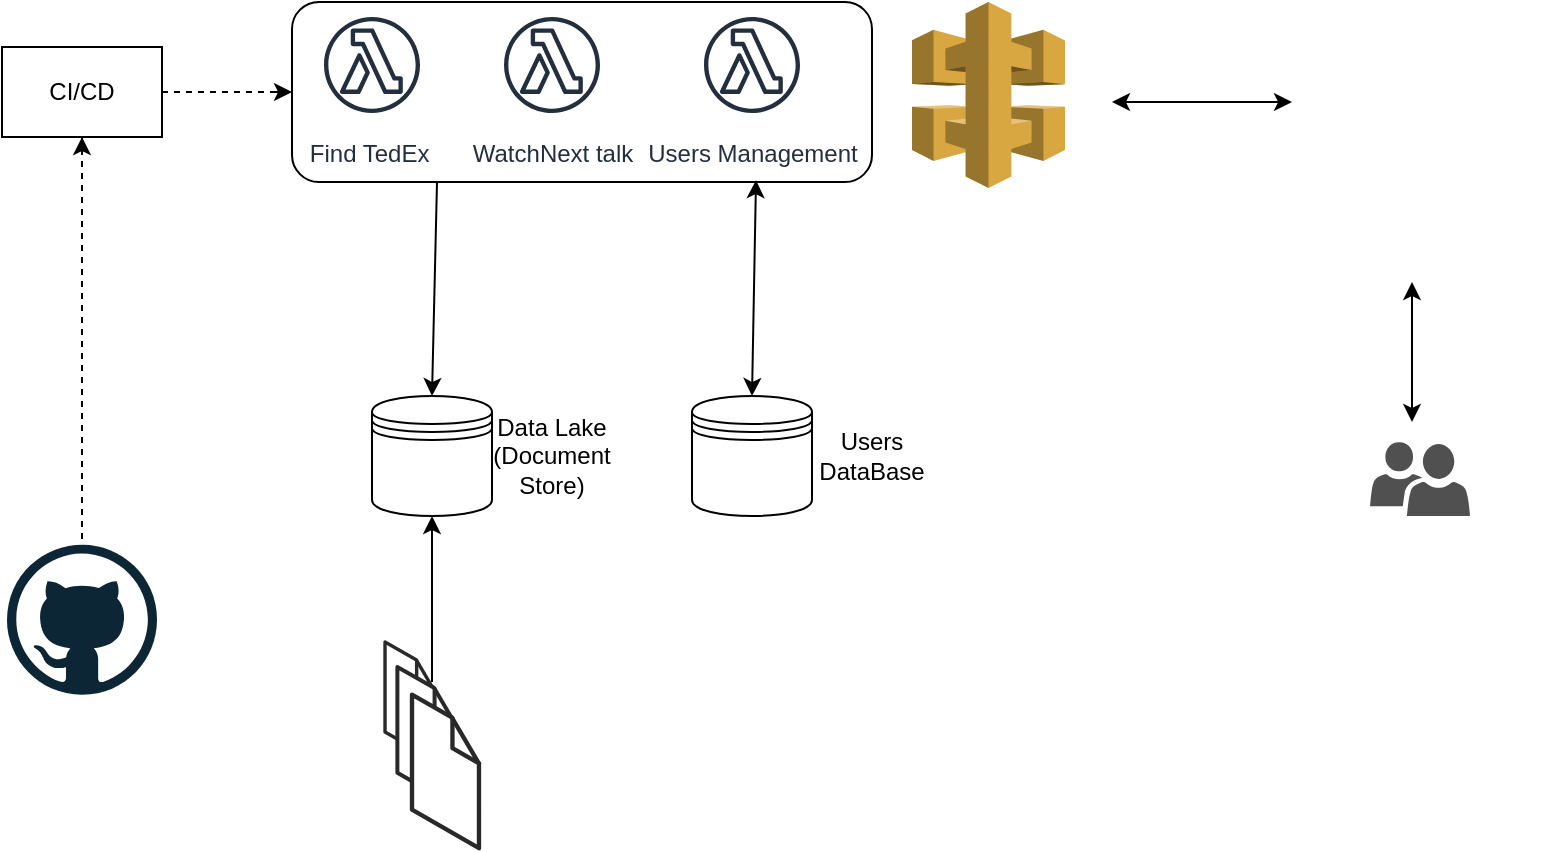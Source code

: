 <mxfile version="13.0.9" type="github"><diagram id="xSwQsNHX_a4bN7xJ4ANp" name="Page-1"><mxGraphModel dx="1955" dy="896" grid="1" gridSize="10" guides="1" tooltips="1" connect="1" arrows="1" fold="1" page="1" pageScale="1" pageWidth="827" pageHeight="1169" math="0" shadow="0"><root><mxCell id="0"/><mxCell id="1" parent="0"/><mxCell id="nG0uS29rBAO2VkAjnScJ-1" value="" style="dashed=0;outlineConnect=0;html=1;align=center;labelPosition=center;verticalLabelPosition=bottom;verticalAlign=top;shape=mxgraph.weblogos.github" vertex="1" parent="1"><mxGeometry x="37.5" y="421.33" width="75" height="75" as="geometry"/></mxCell><mxCell id="nG0uS29rBAO2VkAjnScJ-2" value="" style="rounded=1;whiteSpace=wrap;html=1;" vertex="1" parent="1"><mxGeometry x="180" y="150" width="290" height="90" as="geometry"/></mxCell><mxCell id="nG0uS29rBAO2VkAjnScJ-7" value="Find TedEx&amp;nbsp;" style="outlineConnect=0;fontColor=#232F3E;gradientColor=none;strokeColor=#232F3E;fillColor=#ffffff;dashed=0;verticalLabelPosition=bottom;verticalAlign=top;align=center;html=1;fontSize=12;fontStyle=0;aspect=fixed;shape=mxgraph.aws4.resourceIcon;resIcon=mxgraph.aws4.lambda_function;" vertex="1" parent="1"><mxGeometry x="190" y="151.5" width="60" height="60" as="geometry"/></mxCell><mxCell id="nG0uS29rBAO2VkAjnScJ-10" value="WatchNext talk" style="outlineConnect=0;fontColor=#232F3E;gradientColor=none;strokeColor=#232F3E;fillColor=#ffffff;dashed=0;verticalLabelPosition=bottom;verticalAlign=top;align=center;html=1;fontSize=12;fontStyle=0;aspect=fixed;shape=mxgraph.aws4.resourceIcon;resIcon=mxgraph.aws4.lambda_function;" vertex="1" parent="1"><mxGeometry x="280" y="151.5" width="60" height="60" as="geometry"/></mxCell><mxCell id="nG0uS29rBAO2VkAjnScJ-17" value="Users Management&lt;br&gt;" style="outlineConnect=0;fontColor=#232F3E;gradientColor=none;strokeColor=#232F3E;fillColor=#ffffff;dashed=0;verticalLabelPosition=bottom;verticalAlign=top;align=center;html=1;fontSize=12;fontStyle=0;aspect=fixed;shape=mxgraph.aws4.resourceIcon;resIcon=mxgraph.aws4.lambda_function;" vertex="1" parent="1"><mxGeometry x="380" y="151.5" width="60" height="60" as="geometry"/></mxCell><mxCell id="nG0uS29rBAO2VkAjnScJ-20" value="" style="shape=image;html=1;verticalAlign=top;verticalLabelPosition=bottom;labelBackgroundColor=#ffffff;imageAspect=0;aspect=fixed;image=https://cdn2.iconfinder.com/data/icons/freecns-cumulus/16/519964-027_Smartphone-128.png" vertex="1" parent="1"><mxGeometry x="680" y="150" width="128" height="128" as="geometry"/></mxCell><mxCell id="nG0uS29rBAO2VkAjnScJ-22" value="" style="outlineConnect=0;dashed=0;verticalLabelPosition=bottom;verticalAlign=top;align=center;html=1;shape=mxgraph.aws3.api_gateway;fillColor=#D9A741;gradientColor=none;" vertex="1" parent="1"><mxGeometry x="490" y="150" width="76.5" height="93" as="geometry"/></mxCell><mxCell id="nG0uS29rBAO2VkAjnScJ-23" value="" style="endArrow=classic;startArrow=classic;html=1;entryX=0;entryY=0.391;entryDx=0;entryDy=0;entryPerimeter=0;" edge="1" parent="1" target="nG0uS29rBAO2VkAjnScJ-20"><mxGeometry width="50" height="50" relative="1" as="geometry"><mxPoint x="590" y="200" as="sourcePoint"/><mxPoint x="520" y="300" as="targetPoint"/></mxGeometry></mxCell><mxCell id="nG0uS29rBAO2VkAjnScJ-24" value="" style="endArrow=classic;startArrow=classic;html=1;" edge="1" parent="1"><mxGeometry width="50" height="50" relative="1" as="geometry"><mxPoint x="740" y="360" as="sourcePoint"/><mxPoint x="740" y="290" as="targetPoint"/></mxGeometry></mxCell><mxCell id="nG0uS29rBAO2VkAjnScJ-25" value="" style="pointerEvents=1;shadow=0;dashed=0;html=1;strokeColor=none;labelPosition=center;verticalLabelPosition=bottom;verticalAlign=top;align=center;fillColor=#505050;shape=mxgraph.mscae.intune.user_group" vertex="1" parent="1"><mxGeometry x="719" y="370" width="50" height="37" as="geometry"/></mxCell><mxCell id="nG0uS29rBAO2VkAjnScJ-27" value="" style="endArrow=classic;html=1;exitX=0.25;exitY=1;exitDx=0;exitDy=0;entryX=0.5;entryY=0;entryDx=0;entryDy=0;" edge="1" parent="1" source="nG0uS29rBAO2VkAjnScJ-2" target="nG0uS29rBAO2VkAjnScJ-29"><mxGeometry width="50" height="50" relative="1" as="geometry"><mxPoint x="250" y="290" as="sourcePoint"/><mxPoint x="253" y="340" as="targetPoint"/></mxGeometry></mxCell><mxCell id="nG0uS29rBAO2VkAjnScJ-29" value="" style="shape=datastore;whiteSpace=wrap;html=1;" vertex="1" parent="1"><mxGeometry x="220" y="347" width="60" height="60" as="geometry"/></mxCell><mxCell id="nG0uS29rBAO2VkAjnScJ-32" value="" style="shape=datastore;whiteSpace=wrap;html=1;" vertex="1" parent="1"><mxGeometry x="380" y="347" width="60" height="60" as="geometry"/></mxCell><mxCell id="nG0uS29rBAO2VkAjnScJ-36" value="" style="verticalLabelPosition=bottom;html=1;verticalAlign=top;strokeWidth=1;align=center;outlineConnect=0;dashed=0;outlineConnect=0;shape=mxgraph.aws3d.file;aspect=fixed;strokeColor=#292929;" vertex="1" parent="1"><mxGeometry x="226.51" y="470" width="26.18" height="60" as="geometry"/></mxCell><mxCell id="nG0uS29rBAO2VkAjnScJ-37" value="" style="verticalLabelPosition=bottom;html=1;verticalAlign=top;strokeWidth=1;align=center;outlineConnect=0;dashed=0;outlineConnect=0;shape=mxgraph.aws3d.file;aspect=fixed;strokeColor=#292929;" vertex="1" parent="1"><mxGeometry x="232.69" y="482.5" width="30.8" height="70.6" as="geometry"/></mxCell><mxCell id="nG0uS29rBAO2VkAjnScJ-38" value="" style="verticalLabelPosition=bottom;html=1;verticalAlign=top;strokeWidth=1;align=center;outlineConnect=0;dashed=0;outlineConnect=0;shape=mxgraph.aws3d.file;aspect=fixed;strokeColor=#292929;" vertex="1" parent="1"><mxGeometry x="240" y="496.33" width="33.49" height="76.77" as="geometry"/></mxCell><mxCell id="nG0uS29rBAO2VkAjnScJ-40" value="" style="endArrow=classic;html=1;entryX=0.5;entryY=1;entryDx=0;entryDy=0;exitX=0.562;exitY=0.106;exitDx=0;exitDy=0;exitPerimeter=0;" edge="1" parent="1" source="nG0uS29rBAO2VkAjnScJ-37" target="nG0uS29rBAO2VkAjnScJ-29"><mxGeometry width="50" height="50" relative="1" as="geometry"><mxPoint x="320" y="480" as="sourcePoint"/><mxPoint x="300" y="430" as="targetPoint"/></mxGeometry></mxCell><mxCell id="nG0uS29rBAO2VkAjnScJ-41" value="Data Lake&lt;br&gt;(Document Store)" style="text;html=1;strokeColor=none;fillColor=none;align=center;verticalAlign=middle;whiteSpace=wrap;rounded=0;" vertex="1" parent="1"><mxGeometry x="290" y="367" width="40" height="20" as="geometry"/></mxCell><mxCell id="nG0uS29rBAO2VkAjnScJ-42" value="Users DataBase" style="text;html=1;strokeColor=none;fillColor=none;align=center;verticalAlign=middle;whiteSpace=wrap;rounded=0;" vertex="1" parent="1"><mxGeometry x="450" y="367" width="40" height="20" as="geometry"/></mxCell><mxCell id="nG0uS29rBAO2VkAjnScJ-43" value="" style="endArrow=classic;startArrow=classic;html=1;exitX=0.5;exitY=0;exitDx=0;exitDy=0;entryX=0.8;entryY=0.99;entryDx=0;entryDy=0;entryPerimeter=0;" edge="1" parent="1" source="nG0uS29rBAO2VkAjnScJ-32" target="nG0uS29rBAO2VkAjnScJ-2"><mxGeometry width="50" height="50" relative="1" as="geometry"><mxPoint x="290" y="420" as="sourcePoint"/><mxPoint x="405" y="240" as="targetPoint"/></mxGeometry></mxCell><mxCell id="nG0uS29rBAO2VkAjnScJ-44" value="CI/CD" style="rounded=0;whiteSpace=wrap;html=1;" vertex="1" parent="1"><mxGeometry x="35" y="172.5" width="80" height="45" as="geometry"/></mxCell><mxCell id="nG0uS29rBAO2VkAjnScJ-47" value="" style="endArrow=none;dashed=1;html=1;exitX=0.5;exitY=1;exitDx=0;exitDy=0;" edge="1" parent="1" source="nG0uS29rBAO2VkAjnScJ-44" target="nG0uS29rBAO2VkAjnScJ-1"><mxGeometry width="50" height="50" relative="1" as="geometry"><mxPoint x="60" y="800" as="sourcePoint"/><mxPoint x="110" y="750" as="targetPoint"/></mxGeometry></mxCell><mxCell id="nG0uS29rBAO2VkAjnScJ-48" value="" style="endArrow=none;dashed=1;html=1;entryX=0;entryY=0.5;entryDx=0;entryDy=0;exitX=1;exitY=0.5;exitDx=0;exitDy=0;" edge="1" parent="1" source="nG0uS29rBAO2VkAjnScJ-44" target="nG0uS29rBAO2VkAjnScJ-2"><mxGeometry width="50" height="50" relative="1" as="geometry"><mxPoint x="140" y="220" as="sourcePoint"/><mxPoint x="190" y="170" as="targetPoint"/></mxGeometry></mxCell><mxCell id="nG0uS29rBAO2VkAjnScJ-51" value="" style="endArrow=classic;html=1;entryX=0.5;entryY=1;entryDx=0;entryDy=0;" edge="1" parent="1" target="nG0uS29rBAO2VkAjnScJ-44"><mxGeometry width="50" height="50" relative="1" as="geometry"><mxPoint x="75" y="220" as="sourcePoint"/><mxPoint x="650" y="360" as="targetPoint"/></mxGeometry></mxCell><mxCell id="nG0uS29rBAO2VkAjnScJ-52" value="" style="endArrow=classic;html=1;entryX=0;entryY=0.5;entryDx=0;entryDy=0;" edge="1" parent="1" target="nG0uS29rBAO2VkAjnScJ-2"><mxGeometry width="50" height="50" relative="1" as="geometry"><mxPoint x="170" y="195" as="sourcePoint"/><mxPoint x="690" y="320" as="targetPoint"/></mxGeometry></mxCell></root></mxGraphModel></diagram></mxfile>